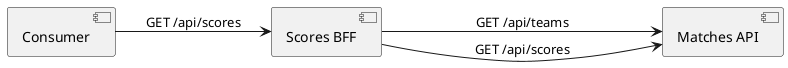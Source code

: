 @startuml
    left to right direction
    component "Consumer"
    component "Scores BFF"
    component "Matches API"
    "Consumer" --> "Scores BFF" : GET /api/scores
    "Scores BFF" ---->  "Matches API": GET /api/teams
    "Scores BFF" ---->  "Matches API": GET /api/scores
@enduml